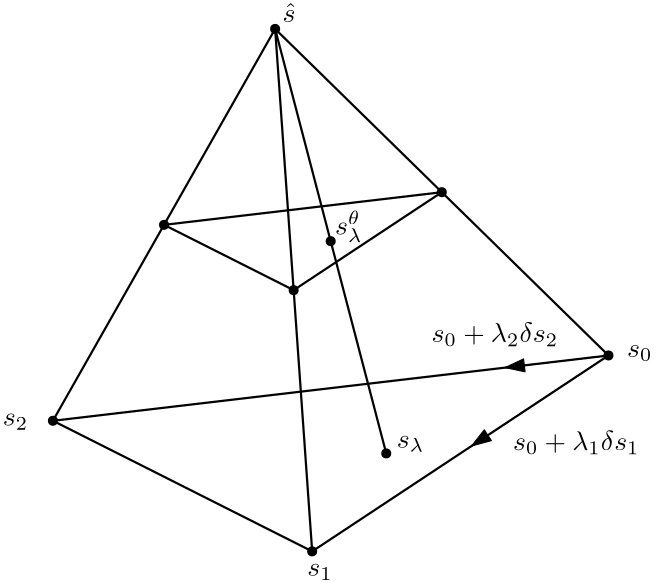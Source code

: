 <?xml version="1.0"?>
<!DOCTYPE ipe SYSTEM "ipe.dtd">
<ipe version="70206" creator="Ipe 7.2.7">
<info created="D:20180402225606" modified="D:20180402225606"/>
<ipestyle name="basic">
<symbol name="arrow/arc(spx)">
<path stroke="sym-stroke" fill="sym-stroke" pen="sym-pen">
0 0 m
-1 0.333 l
-1 -0.333 l
h
</path>
</symbol>
<symbol name="arrow/farc(spx)">
<path stroke="sym-stroke" fill="white" pen="sym-pen">
0 0 m
-1 0.333 l
-1 -0.333 l
h
</path>
</symbol>
<symbol name="arrow/ptarc(spx)">
<path stroke="sym-stroke" fill="sym-stroke" pen="sym-pen">
0 0 m
-1 0.333 l
-0.8 0 l
-1 -0.333 l
h
</path>
</symbol>
<symbol name="arrow/fptarc(spx)">
<path stroke="sym-stroke" fill="white" pen="sym-pen">
0 0 m
-1 0.333 l
-0.8 0 l
-1 -0.333 l
h
</path>
</symbol>
<symbol name="mark/circle(sx)" transformations="translations">
<path fill="sym-stroke">
0.6 0 0 0.6 0 0 e
0.4 0 0 0.4 0 0 e
</path>
</symbol>
<symbol name="mark/disk(sx)" transformations="translations">
<path fill="sym-stroke">
0.6 0 0 0.6 0 0 e
</path>
</symbol>
<symbol name="mark/fdisk(sfx)" transformations="translations">
<group>
<path fill="sym-fill">
0.5 0 0 0.5 0 0 e
</path>
<path fill="sym-stroke" fillrule="eofill">
0.6 0 0 0.6 0 0 e
0.4 0 0 0.4 0 0 e
</path>
</group>
</symbol>
<symbol name="mark/box(sx)" transformations="translations">
<path fill="sym-stroke" fillrule="eofill">
-0.6 -0.6 m
0.6 -0.6 l
0.6 0.6 l
-0.6 0.6 l
h
-0.4 -0.4 m
0.4 -0.4 l
0.4 0.4 l
-0.4 0.4 l
h
</path>
</symbol>
<symbol name="mark/square(sx)" transformations="translations">
<path fill="sym-stroke">
-0.6 -0.6 m
0.6 -0.6 l
0.6 0.6 l
-0.6 0.6 l
h
</path>
</symbol>
<symbol name="mark/fsquare(sfx)" transformations="translations">
<group>
<path fill="sym-fill">
-0.5 -0.5 m
0.5 -0.5 l
0.5 0.5 l
-0.5 0.5 l
h
</path>
<path fill="sym-stroke" fillrule="eofill">
-0.6 -0.6 m
0.6 -0.6 l
0.6 0.6 l
-0.6 0.6 l
h
-0.4 -0.4 m
0.4 -0.4 l
0.4 0.4 l
-0.4 0.4 l
h
</path>
</group>
</symbol>
<symbol name="mark/cross(sx)" transformations="translations">
<group>
<path fill="sym-stroke">
-0.43 -0.57 m
0.57 0.43 l
0.43 0.57 l
-0.57 -0.43 l
h
</path>
<path fill="sym-stroke">
-0.43 0.57 m
0.57 -0.43 l
0.43 -0.57 l
-0.57 0.43 l
h
</path>
</group>
</symbol>
<symbol name="arrow/fnormal(spx)">
<path stroke="sym-stroke" fill="white" pen="sym-pen">
0 0 m
-1 0.333 l
-1 -0.333 l
h
</path>
</symbol>
<symbol name="arrow/pointed(spx)">
<path stroke="sym-stroke" fill="sym-stroke" pen="sym-pen">
0 0 m
-1 0.333 l
-0.8 0 l
-1 -0.333 l
h
</path>
</symbol>
<symbol name="arrow/fpointed(spx)">
<path stroke="sym-stroke" fill="white" pen="sym-pen">
0 0 m
-1 0.333 l
-0.8 0 l
-1 -0.333 l
h
</path>
</symbol>
<symbol name="arrow/linear(spx)">
<path stroke="sym-stroke" pen="sym-pen">
-1 0.333 m
0 0 l
-1 -0.333 l
</path>
</symbol>
<symbol name="arrow/fdouble(spx)">
<path stroke="sym-stroke" fill="white" pen="sym-pen">
0 0 m
-1 0.333 l
-1 -0.333 l
h
-1 0 m
-2 0.333 l
-2 -0.333 l
h
</path>
</symbol>
<symbol name="arrow/double(spx)">
<path stroke="sym-stroke" fill="sym-stroke" pen="sym-pen">
0 0 m
-1 0.333 l
-1 -0.333 l
h
-1 0 m
-2 0.333 l
-2 -0.333 l
h
</path>
</symbol>
<pen name="heavier" value="0.8"/>
<pen name="fat" value="1.2"/>
<pen name="ultrafat" value="2"/>
<symbolsize name="large" value="5"/>
<symbolsize name="small" value="2"/>
<symbolsize name="tiny" value="1.1"/>
<arrowsize name="large" value="10"/>
<arrowsize name="small" value="5"/>
<arrowsize name="tiny" value="3"/>
<color name="red" value="1 0 0"/>
<color name="green" value="0 1 0"/>
<color name="blue" value="0 0 1"/>
<color name="yellow" value="1 1 0"/>
<color name="orange" value="1 0.647 0"/>
<color name="gold" value="1 0.843 0"/>
<color name="purple" value="0.627 0.125 0.941"/>
<color name="gray" value="0.745"/>
<color name="brown" value="0.647 0.165 0.165"/>
<color name="navy" value="0 0 0.502"/>
<color name="pink" value="1 0.753 0.796"/>
<color name="seagreen" value="0.18 0.545 0.341"/>
<color name="turquoise" value="0.251 0.878 0.816"/>
<color name="violet" value="0.933 0.51 0.933"/>
<color name="darkblue" value="0 0 0.545"/>
<color name="darkcyan" value="0 0.545 0.545"/>
<color name="darkgray" value="0.663"/>
<color name="darkgreen" value="0 0.392 0"/>
<color name="darkmagenta" value="0.545 0 0.545"/>
<color name="darkorange" value="1 0.549 0"/>
<color name="darkred" value="0.545 0 0"/>
<color name="lightblue" value="0.678 0.847 0.902"/>
<color name="lightcyan" value="0.878 1 1"/>
<color name="lightgray" value="0.827"/>
<color name="lightgreen" value="0.565 0.933 0.565"/>
<color name="lightyellow" value="1 1 0.878"/>
<dashstyle name="dashed" value="[4] 0"/>
<dashstyle name="dotted" value="[1 3] 0"/>
<dashstyle name="dash dotted" value="[4 2 1 2] 0"/>
<dashstyle name="dash dot dotted" value="[4 2 1 2 1 2] 0"/>
<textsize name="large" value="\large"/>
<textsize name="Large" value="\Large"/>
<textsize name="LARGE" value="\LARGE"/>
<textsize name="huge" value="\huge"/>
<textsize name="Huge" value="\Huge"/>
<textsize name="small" value="\small"/>
<textsize name="footnote" value="\footnotesize"/>
<textsize name="tiny" value="\tiny"/>
<textstyle name="center" begin="\begin{center}" end="\end{center}"/>
<textstyle name="itemize" begin="\begin{itemize}" end="\end{itemize}"/>
<textstyle name="item" begin="\begin{itemize}\item{}" end="\end{itemize}"/>
<gridsize name="4 pts" value="4"/>
<gridsize name="8 pts (~3 mm)" value="8"/>
<gridsize name="16 pts (~6 mm)" value="16"/>
<gridsize name="32 pts (~12 mm)" value="32"/>
<gridsize name="10 pts (~3.5 mm)" value="10"/>
<gridsize name="20 pts (~7 mm)" value="20"/>
<gridsize name="14 pts (~5 mm)" value="14"/>
<gridsize name="28 pts (~10 mm)" value="28"/>
<gridsize name="56 pts (~20 mm)" value="56"/>
<anglesize name="90 deg" value="90"/>
<anglesize name="60 deg" value="60"/>
<anglesize name="45 deg" value="45"/>
<anglesize name="30 deg" value="30"/>
<anglesize name="22.5 deg" value="22.5"/>
<opacity name="10%" value="0.1"/>
<opacity name="30%" value="0.3"/>
<opacity name="50%" value="0.5"/>
<opacity name="75%" value="0.75"/>
<tiling name="falling" angle="-60" step="4" width="1"/>
<tiling name="rising" angle="30" step="4" width="1"/>
</ipestyle>
<page>
<layer name="alpha"/>
<view layers="alpha" active="alpha"/>
<path layer="alpha" matrix="1.66667 0 0 1.46939 -85.3333 -352.98" stroke="black" pen="heavier">
176 752 m
128 656 l
</path>
<path matrix="1.66667 0 0 1.46939 -85.3333 -352.98" stroke="black" pen="heavier">
176 752 m
248 672 l
</path>
<path matrix="1.66667 0 0 1.46939 -85.3333 -352.98" stroke="black" pen="heavier">
176 752 m
184 624 l
</path>
<path matrix="1.66667 0 0 1.46939 -85.3333 -352.98" stroke="black" pen="heavier">
184 624 m
128 656 l
</path>
<path matrix="1.66667 0 0 1.46939 -85.3333 -352.98" stroke="black" pen="heavier">
152 704 m
180 688 l
</path>
<path matrix="1.66667 0 0 1.46939 -85.3333 -352.98" stroke="black" pen="heavier">
152 704 m
212 712 l
</path>
<path matrix="1.66667 0 0 1.46939 -85.3333 -352.98" stroke="black" pen="heavier">
180 688 m
212 712 l
</path>
<path matrix="1.66667 0 0 1.46939 -85.3333 -352.98" stroke="black" pen="heavier">
176 752 m
188 700 l
</path>
<path matrix="1.66667 0 0 1.46939 -65.3333 -429.388" stroke="black" pen="heavier">
176 752 m
188 700 l
</path>
<use matrix="1.66667 0 0 1.46939 -85.3333 -352.98" name="mark/disk(sx)" pos="188 700" size="normal" stroke="black"/>
<use matrix="1.66667 0 0 1.46939 -85.3333 -352.98" name="mark/disk(sx)" pos="200 648" size="normal" stroke="black"/>
<use matrix="1.66667 0 0 1.46939 -85.3333 -352.98" name="mark/disk(sx)" pos="152 704" size="normal" stroke="black"/>
<use matrix="1.66667 0 0 1.46939 -85.3333 -352.98" name="mark/disk(sx)" pos="180 688" size="normal" stroke="black"/>
<use matrix="1.66667 0 0 1.46939 -85.3333 -352.98" name="mark/disk(sx)" pos="212 712" size="normal" stroke="black"/>
<use matrix="1.66667 0 0 1.46939 -85.3333 -352.98" name="mark/disk(sx)" pos="128 656" size="normal" stroke="black"/>
<use matrix="1.66667 0 0 1.46939 -85.3333 -352.98" name="mark/disk(sx)" pos="184 624" size="normal" stroke="black"/>
<use matrix="1.66667 0 0 1.46939 -85.3333 -352.98" name="mark/disk(sx)" pos="248 672" size="normal" stroke="black"/>
<use matrix="1.66667 0 0 1.46939 -85.3333 -352.98" name="mark/disk(sx)" pos="176 752" size="normal" stroke="black"/>
<text matrix="1 0 0 1 -1.32963 -9.50221" transformations="translations" pos="212 764" stroke="black" type="label" width="4.67" height="6.918" depth="0" valign="baseline" style="math">\hat{s}</text>
<text matrix="1 0 0 1 -6.45671 -1.99445" transformations="translations" pos="236 680" stroke="black" type="label" width="9.893" height="8.46" depth="2.82" valign="baseline" style="math">s^\theta_\lambda</text>
<text matrix="1 0 0 1 -4.93938 -3.15009" transformations="translations" pos="256.692 604.401" stroke="black" type="label" width="9.893" height="4.294" depth="1.49" valign="baseline" style="math">s_\lambda</text>
<text matrix="1 0 0 1 -11.024 -7.24027" transformations="translations" pos="345.673 641.161" stroke="black" type="label" width="9.139" height="4.294" depth="1.49" valign="baseline" style="math">s_0</text>
<text matrix="1 0 0 1 -5.97556 -3.46172" transformations="translations" pos="225.536 558.599" stroke="black" type="label" width="9.139" height="4.294" depth="1.49" valign="baseline" style="math">s_1</text>
<text matrix="1 0 0 1 -8.89193 -2.51124" transformations="translations" pos="118.846 611.722" stroke="black" type="label" width="9.139" height="4.294" depth="1.49" valign="baseline" style="math">s_2</text>
<path stroke="black" arrow="normal/normal">
328 634.449 m
278.737 601.875 l
</path>
<path stroke="black" arrow="normal/normal">
328 634.449 m
290.754 630.071 l
</path>
<text matrix="1 0 0 1 -20.4888 -6.7616" transformations="translations" pos="284.822 646.033" stroke="black" type="label" width="45.541" height="6.923" depth="1.49" valign="baseline" style="math">s_0 + \lambda_2 \delta s_2</text>
<text matrix="1 0 0 1 -25.2734 7.15717" transformations="translations" pos="318.914 593.193" stroke="black" type="label" width="45.541" height="6.923" depth="1.49" valign="baseline" style="math">s_0 + \lambda_1 \delta s_1</text>
<path matrix="1.66667 0 0 1.46939 -85.3333 -352.98" stroke="black" pen="heavier">
128 656 m
248 672 l
</path>
<path matrix="1.66667 0 0 1.46939 -85.3333 -352.98" stroke="black" pen="heavier">
184 624 m
248 672 l
</path>
</page>
</ipe>
